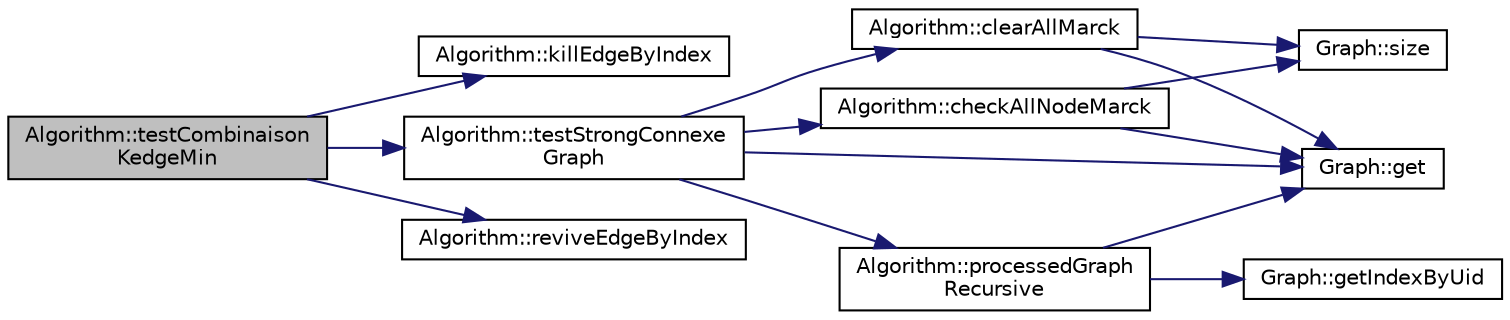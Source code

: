 digraph "Algorithm::testCombinaisonKedgeMin"
{
  edge [fontname="Helvetica",fontsize="10",labelfontname="Helvetica",labelfontsize="10"];
  node [fontname="Helvetica",fontsize="10",shape=record];
  rankdir="LR";
  Node233 [label="Algorithm::testCombinaison\lKedgeMin",height=0.2,width=0.4,color="black", fillcolor="grey75", style="filled", fontcolor="black"];
  Node233 -> Node234 [color="midnightblue",fontsize="10",style="solid"];
  Node234 [label="Algorithm::killEdgeByIndex",height=0.2,width=0.4,color="black", fillcolor="white", style="filled",URL="$struct_algorithm.html#a4527b9ab55d27dcaf015181bb3e1b99a"];
  Node233 -> Node235 [color="midnightblue",fontsize="10",style="solid"];
  Node235 [label="Algorithm::testStrongConnexe\lGraph",height=0.2,width=0.4,color="black", fillcolor="white", style="filled",URL="$struct_algorithm.html#a9a76807cae303dac7bcac84e18b00c86"];
  Node235 -> Node236 [color="midnightblue",fontsize="10",style="solid"];
  Node236 [label="Algorithm::clearAllMarck",height=0.2,width=0.4,color="black", fillcolor="white", style="filled",URL="$struct_algorithm.html#a86fac96d365d99c0a210f060a1daa67c"];
  Node236 -> Node237 [color="midnightblue",fontsize="10",style="solid"];
  Node237 [label="Graph::size",height=0.2,width=0.4,color="black", fillcolor="white", style="filled",URL="$class_graph.html#a6539d03f6d3f42042196f0f79455bdd8",tooltip="Size() "];
  Node236 -> Node238 [color="midnightblue",fontsize="10",style="solid"];
  Node238 [label="Graph::get",height=0.2,width=0.4,color="black", fillcolor="white", style="filled",URL="$class_graph.html#a78762961b8cf256a828c80cb7ec26021",tooltip="get "];
  Node235 -> Node239 [color="midnightblue",fontsize="10",style="solid"];
  Node239 [label="Algorithm::processedGraph\lRecursive",height=0.2,width=0.4,color="black", fillcolor="white", style="filled",URL="$struct_algorithm.html#aa3909b7cd8efd5c0d2351bcb7923e888"];
  Node239 -> Node238 [color="midnightblue",fontsize="10",style="solid"];
  Node239 -> Node240 [color="midnightblue",fontsize="10",style="solid"];
  Node240 [label="Graph::getIndexByUid",height=0.2,width=0.4,color="black", fillcolor="white", style="filled",URL="$class_graph.html#a2d8d8d9edb8a496d5c252132cdbbbc08",tooltip="getIndexByUid "];
  Node235 -> Node238 [color="midnightblue",fontsize="10",style="solid"];
  Node235 -> Node241 [color="midnightblue",fontsize="10",style="solid"];
  Node241 [label="Algorithm::checkAllNodeMarck",height=0.2,width=0.4,color="black", fillcolor="white", style="filled",URL="$struct_algorithm.html#aee02f753076dd71f76d029249c2e1e22"];
  Node241 -> Node237 [color="midnightblue",fontsize="10",style="solid"];
  Node241 -> Node238 [color="midnightblue",fontsize="10",style="solid"];
  Node233 -> Node242 [color="midnightblue",fontsize="10",style="solid"];
  Node242 [label="Algorithm::reviveEdgeByIndex",height=0.2,width=0.4,color="black", fillcolor="white", style="filled",URL="$struct_algorithm.html#a698172d74eea712bc92a75375a1de946"];
}
